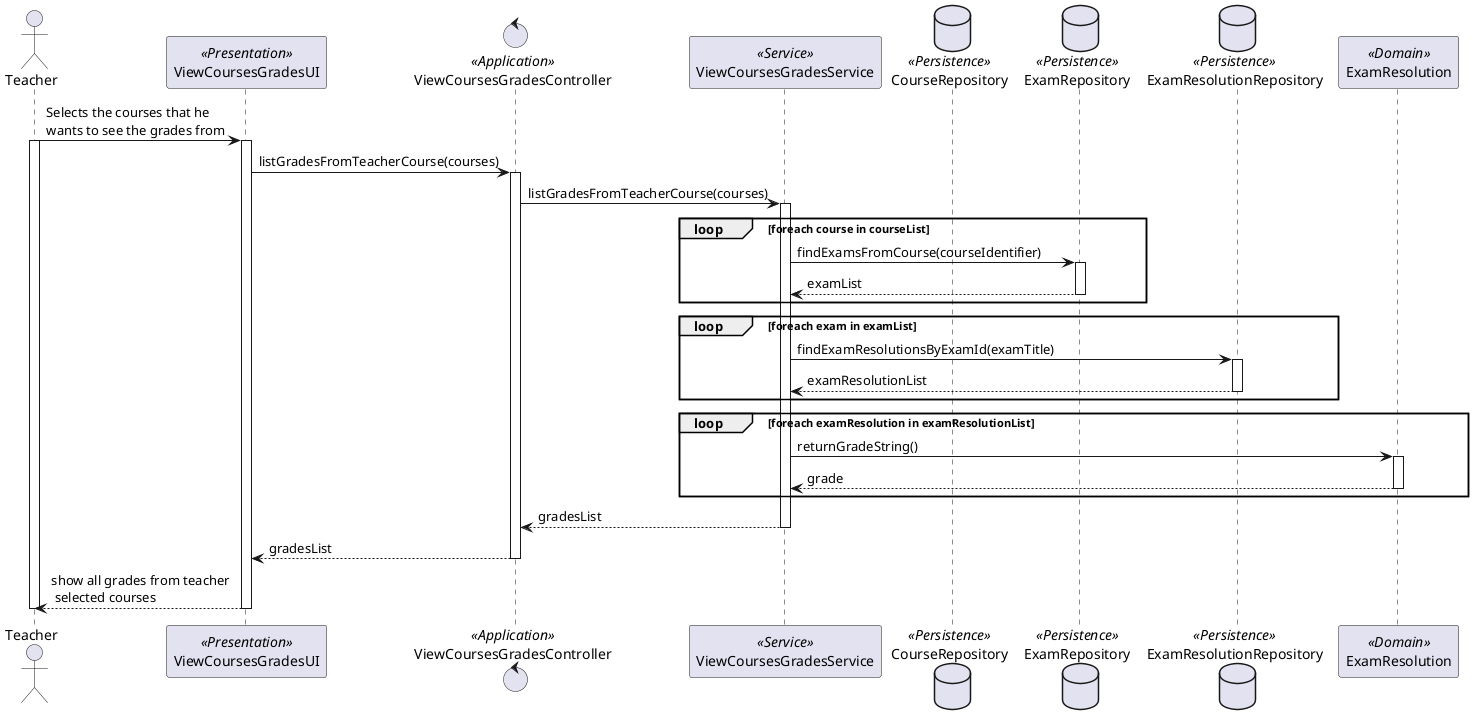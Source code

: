 @startuml
actor Teacher as T
participant "ViewCoursesGradesUI" as UI <<Presentation>>
control "ViewCoursesGradesController" as CTRL <<Application>>
participant "ViewCoursesGradesService" as S <<Service>>
database "CourseRepository" as CR <<Persistence>>
database "ExamRepository" as ER <<Persistence>>
database "ExamResolutionRepository" as ERR <<Persistence>>
participant "ExamResolution" as ExamR <<Domain>>


T->UI: Selects the courses that he \nwants to see the grades from
activate T
activate UI
UI->CTRL : listGradesFromTeacherCourse(courses)
activate CTRL
CTRL->S: listGradesFromTeacherCourse(courses)
activate S
loop foreach course in courseList
S-> ER : findExamsFromCourse(courseIdentifier)
activate ER
return examList
end loop
loop foreach exam in examList
S-> ERR : findExamResolutionsByExamId(examTitle)
activate ERR
return examResolutionList
end loop
loop foreach examResolution in examResolutionList
S-> ExamR : returnGradeString()
activate ExamR
return grade
end loop
return gradesList
return gradesList
return show all grades from teacher\n selected courses
deactivate UI
deactivate T
@enduml